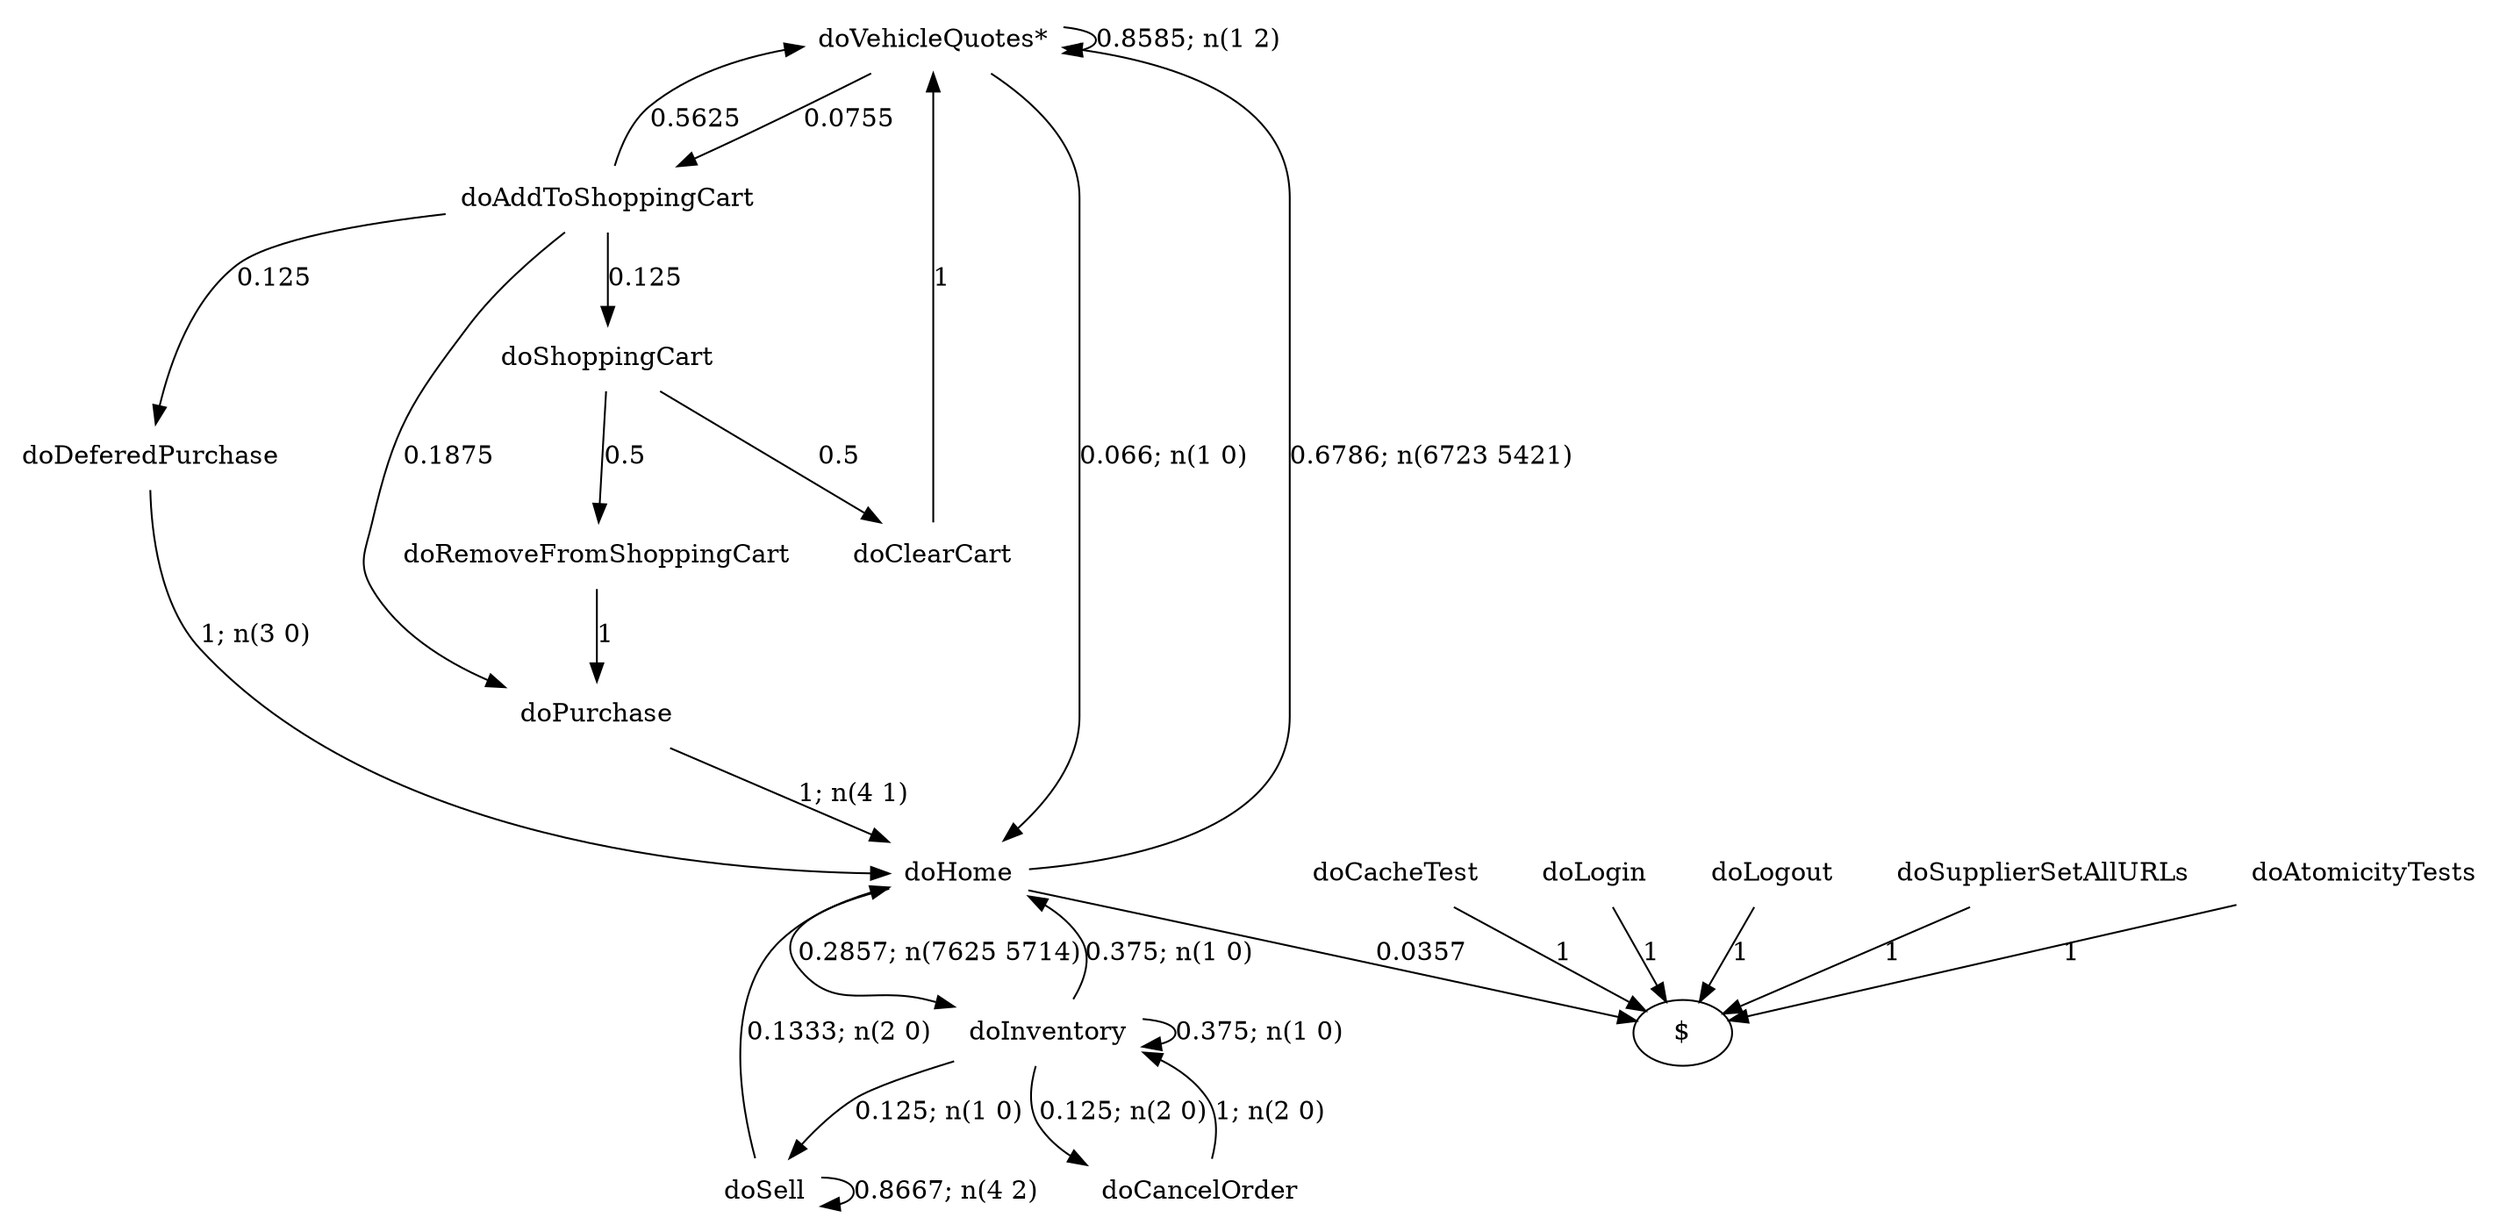 digraph G {"doVehicleQuotes*" [label="doVehicleQuotes*",shape=none];"doSupplierSetAllURLs" [label="doSupplierSetAllURLs",shape=none];"doAtomicityTests" [label="doAtomicityTests",shape=none];"doCacheTest" [label="doCacheTest",shape=none];"doLogin" [label="doLogin",shape=none];"doAddToShoppingCart" [label="doAddToShoppingCart",shape=none];"doDeferedPurchase" [label="doDeferedPurchase",shape=none];"doHome" [label="doHome",shape=none];"doShoppingCart" [label="doShoppingCart",shape=none];"doClearCart" [label="doClearCart",shape=none];"doPurchase" [label="doPurchase",shape=none];"doInventory" [label="doInventory",shape=none];"doSell" [label="doSell",shape=none];"doLogout" [label="doLogout",shape=none];"doCancelOrder" [label="doCancelOrder",shape=none];"doRemoveFromShoppingCart" [label="doRemoveFromShoppingCart",shape=none];"doVehicleQuotes*"->"doVehicleQuotes*" [style=solid,label="0.8585; n(1 2)"];"doVehicleQuotes*"->"doAddToShoppingCart" [style=solid,label="0.0755"];"doVehicleQuotes*"->"doHome" [style=solid,label="0.066; n(1 0)"];"doSupplierSetAllURLs"->"$" [style=solid,label="1"];"doAtomicityTests"->"$" [style=solid,label="1"];"doCacheTest"->"$" [style=solid,label="1"];"doLogin"->"$" [style=solid,label="1"];"doAddToShoppingCart"->"doVehicleQuotes*" [style=solid,label="0.5625"];"doAddToShoppingCart"->"doDeferedPurchase" [style=solid,label="0.125"];"doAddToShoppingCart"->"doShoppingCart" [style=solid,label="0.125"];"doAddToShoppingCart"->"doPurchase" [style=solid,label="0.1875"];"doDeferedPurchase"->"doHome" [style=solid,label="1; n(3 0)"];"doHome"->"doVehicleQuotes*" [style=solid,label="0.6786; n(6723 5421)"];"doHome"->"doInventory" [style=solid,label="0.2857; n(7625 5714)"];"doHome"->"$" [style=solid,label="0.0357"];"doShoppingCart"->"doClearCart" [style=solid,label="0.5"];"doShoppingCart"->"doRemoveFromShoppingCart" [style=solid,label="0.5"];"doClearCart"->"doVehicleQuotes*" [style=solid,label="1"];"doPurchase"->"doHome" [style=solid,label="1; n(4 1)"];"doInventory"->"doHome" [style=solid,label="0.375; n(1 0)"];"doInventory"->"doInventory" [style=solid,label="0.375; n(1 0)"];"doInventory"->"doSell" [style=solid,label="0.125; n(1 0)"];"doInventory"->"doCancelOrder" [style=solid,label="0.125; n(2 0)"];"doSell"->"doHome" [style=solid,label="0.1333; n(2 0)"];"doSell"->"doSell" [style=solid,label="0.8667; n(4 2)"];"doLogout"->"$" [style=solid,label="1"];"doCancelOrder"->"doInventory" [style=solid,label="1; n(2 0)"];"doRemoveFromShoppingCart"->"doPurchase" [style=solid,label="1"];}